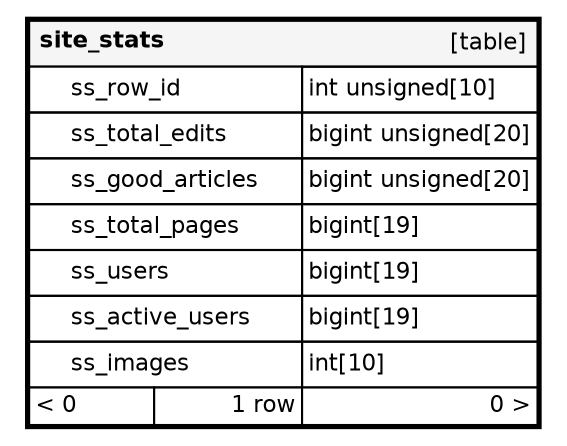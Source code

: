 // dot 2.40 on Linux 5.0.3-200.fc29.x86_64
// SchemaSpy rev Unknown
digraph "site_stats" {
  graph [
    rankdir="RL"
    bgcolor="#ffffff"
    nodesep="0.18"
    ranksep="0.46"
    fontname="Helvetica"
    fontsize="11"
    ration="compress"
  ];
  node [
    fontname="Helvetica"
    fontsize="11"
    shape="plaintext"
  ];
  edge [
    arrowsize="0.8"
  ];
  "site_stats" [
   label=<
    <TABLE BORDER="2" CELLBORDER="1" CELLSPACING="0" BGCOLOR="#ffffff">
      <TR><TD COLSPAN="4"  BGCOLOR="#f5f5f5"><TABLE BORDER="0" CELLSPACING="0"><TR><TD ALIGN="LEFT"><B>site_stats</B></TD><TD ALIGN="RIGHT">[table]</TD></TR></TABLE></TD></TR>
      <TR><TD PORT="ss_row_id" COLSPAN="2" BGCOLOR="#ffffff" ALIGN="LEFT"><TABLE BORDER="0" CELLSPACING="0" ALIGN="LEFT"><TR ALIGN="LEFT"><TD ALIGN="LEFT" FIXEDSIZE="TRUE" WIDTH="15" HEIGHT="16"></TD><TD ALIGN="LEFT" FIXEDSIZE="TRUE" WIDTH="110" HEIGHT="16">ss_row_id</TD></TR></TABLE></TD><TD PORT="ss_row_id.type" ALIGN="LEFT">int unsigned[10]</TD></TR>
      <TR><TD PORT="ss_total_edits" COLSPAN="2" ALIGN="LEFT"><TABLE BORDER="0" CELLSPACING="0" ALIGN="LEFT"><TR ALIGN="LEFT"><TD ALIGN="LEFT" FIXEDSIZE="TRUE" WIDTH="15" HEIGHT="16"></TD><TD ALIGN="LEFT" FIXEDSIZE="TRUE" WIDTH="110" HEIGHT="16">ss_total_edits</TD></TR></TABLE></TD><TD PORT="ss_total_edits.type" ALIGN="LEFT">bigint unsigned[20]</TD></TR>
      <TR><TD PORT="ss_good_articles" COLSPAN="2" ALIGN="LEFT"><TABLE BORDER="0" CELLSPACING="0" ALIGN="LEFT"><TR ALIGN="LEFT"><TD ALIGN="LEFT" FIXEDSIZE="TRUE" WIDTH="15" HEIGHT="16"></TD><TD ALIGN="LEFT" FIXEDSIZE="TRUE" WIDTH="110" HEIGHT="16">ss_good_articles</TD></TR></TABLE></TD><TD PORT="ss_good_articles.type" ALIGN="LEFT">bigint unsigned[20]</TD></TR>
      <TR><TD PORT="ss_total_pages" COLSPAN="2" ALIGN="LEFT"><TABLE BORDER="0" CELLSPACING="0" ALIGN="LEFT"><TR ALIGN="LEFT"><TD ALIGN="LEFT" FIXEDSIZE="TRUE" WIDTH="15" HEIGHT="16"></TD><TD ALIGN="LEFT" FIXEDSIZE="TRUE" WIDTH="110" HEIGHT="16">ss_total_pages</TD></TR></TABLE></TD><TD PORT="ss_total_pages.type" ALIGN="LEFT">bigint[19]</TD></TR>
      <TR><TD PORT="ss_users" COLSPAN="2" ALIGN="LEFT"><TABLE BORDER="0" CELLSPACING="0" ALIGN="LEFT"><TR ALIGN="LEFT"><TD ALIGN="LEFT" FIXEDSIZE="TRUE" WIDTH="15" HEIGHT="16"></TD><TD ALIGN="LEFT" FIXEDSIZE="TRUE" WIDTH="110" HEIGHT="16">ss_users</TD></TR></TABLE></TD><TD PORT="ss_users.type" ALIGN="LEFT">bigint[19]</TD></TR>
      <TR><TD PORT="ss_active_users" COLSPAN="2" ALIGN="LEFT"><TABLE BORDER="0" CELLSPACING="0" ALIGN="LEFT"><TR ALIGN="LEFT"><TD ALIGN="LEFT" FIXEDSIZE="TRUE" WIDTH="15" HEIGHT="16"></TD><TD ALIGN="LEFT" FIXEDSIZE="TRUE" WIDTH="110" HEIGHT="16">ss_active_users</TD></TR></TABLE></TD><TD PORT="ss_active_users.type" ALIGN="LEFT">bigint[19]</TD></TR>
      <TR><TD PORT="ss_images" COLSPAN="2" ALIGN="LEFT"><TABLE BORDER="0" CELLSPACING="0" ALIGN="LEFT"><TR ALIGN="LEFT"><TD ALIGN="LEFT" FIXEDSIZE="TRUE" WIDTH="15" HEIGHT="16"></TD><TD ALIGN="LEFT" FIXEDSIZE="TRUE" WIDTH="110" HEIGHT="16">ss_images</TD></TR></TABLE></TD><TD PORT="ss_images.type" ALIGN="LEFT">int[10]</TD></TR>
      <TR><TD ALIGN="LEFT" BGCOLOR="#ffffff">&lt; 0</TD><TD ALIGN="RIGHT" BGCOLOR="#ffffff">1 row</TD><TD ALIGN="RIGHT" BGCOLOR="#ffffff">0 &gt;</TD></TR>
    </TABLE>>
    URL="tables/site_stats.html"
    tooltip="site_stats"
  ];
}
